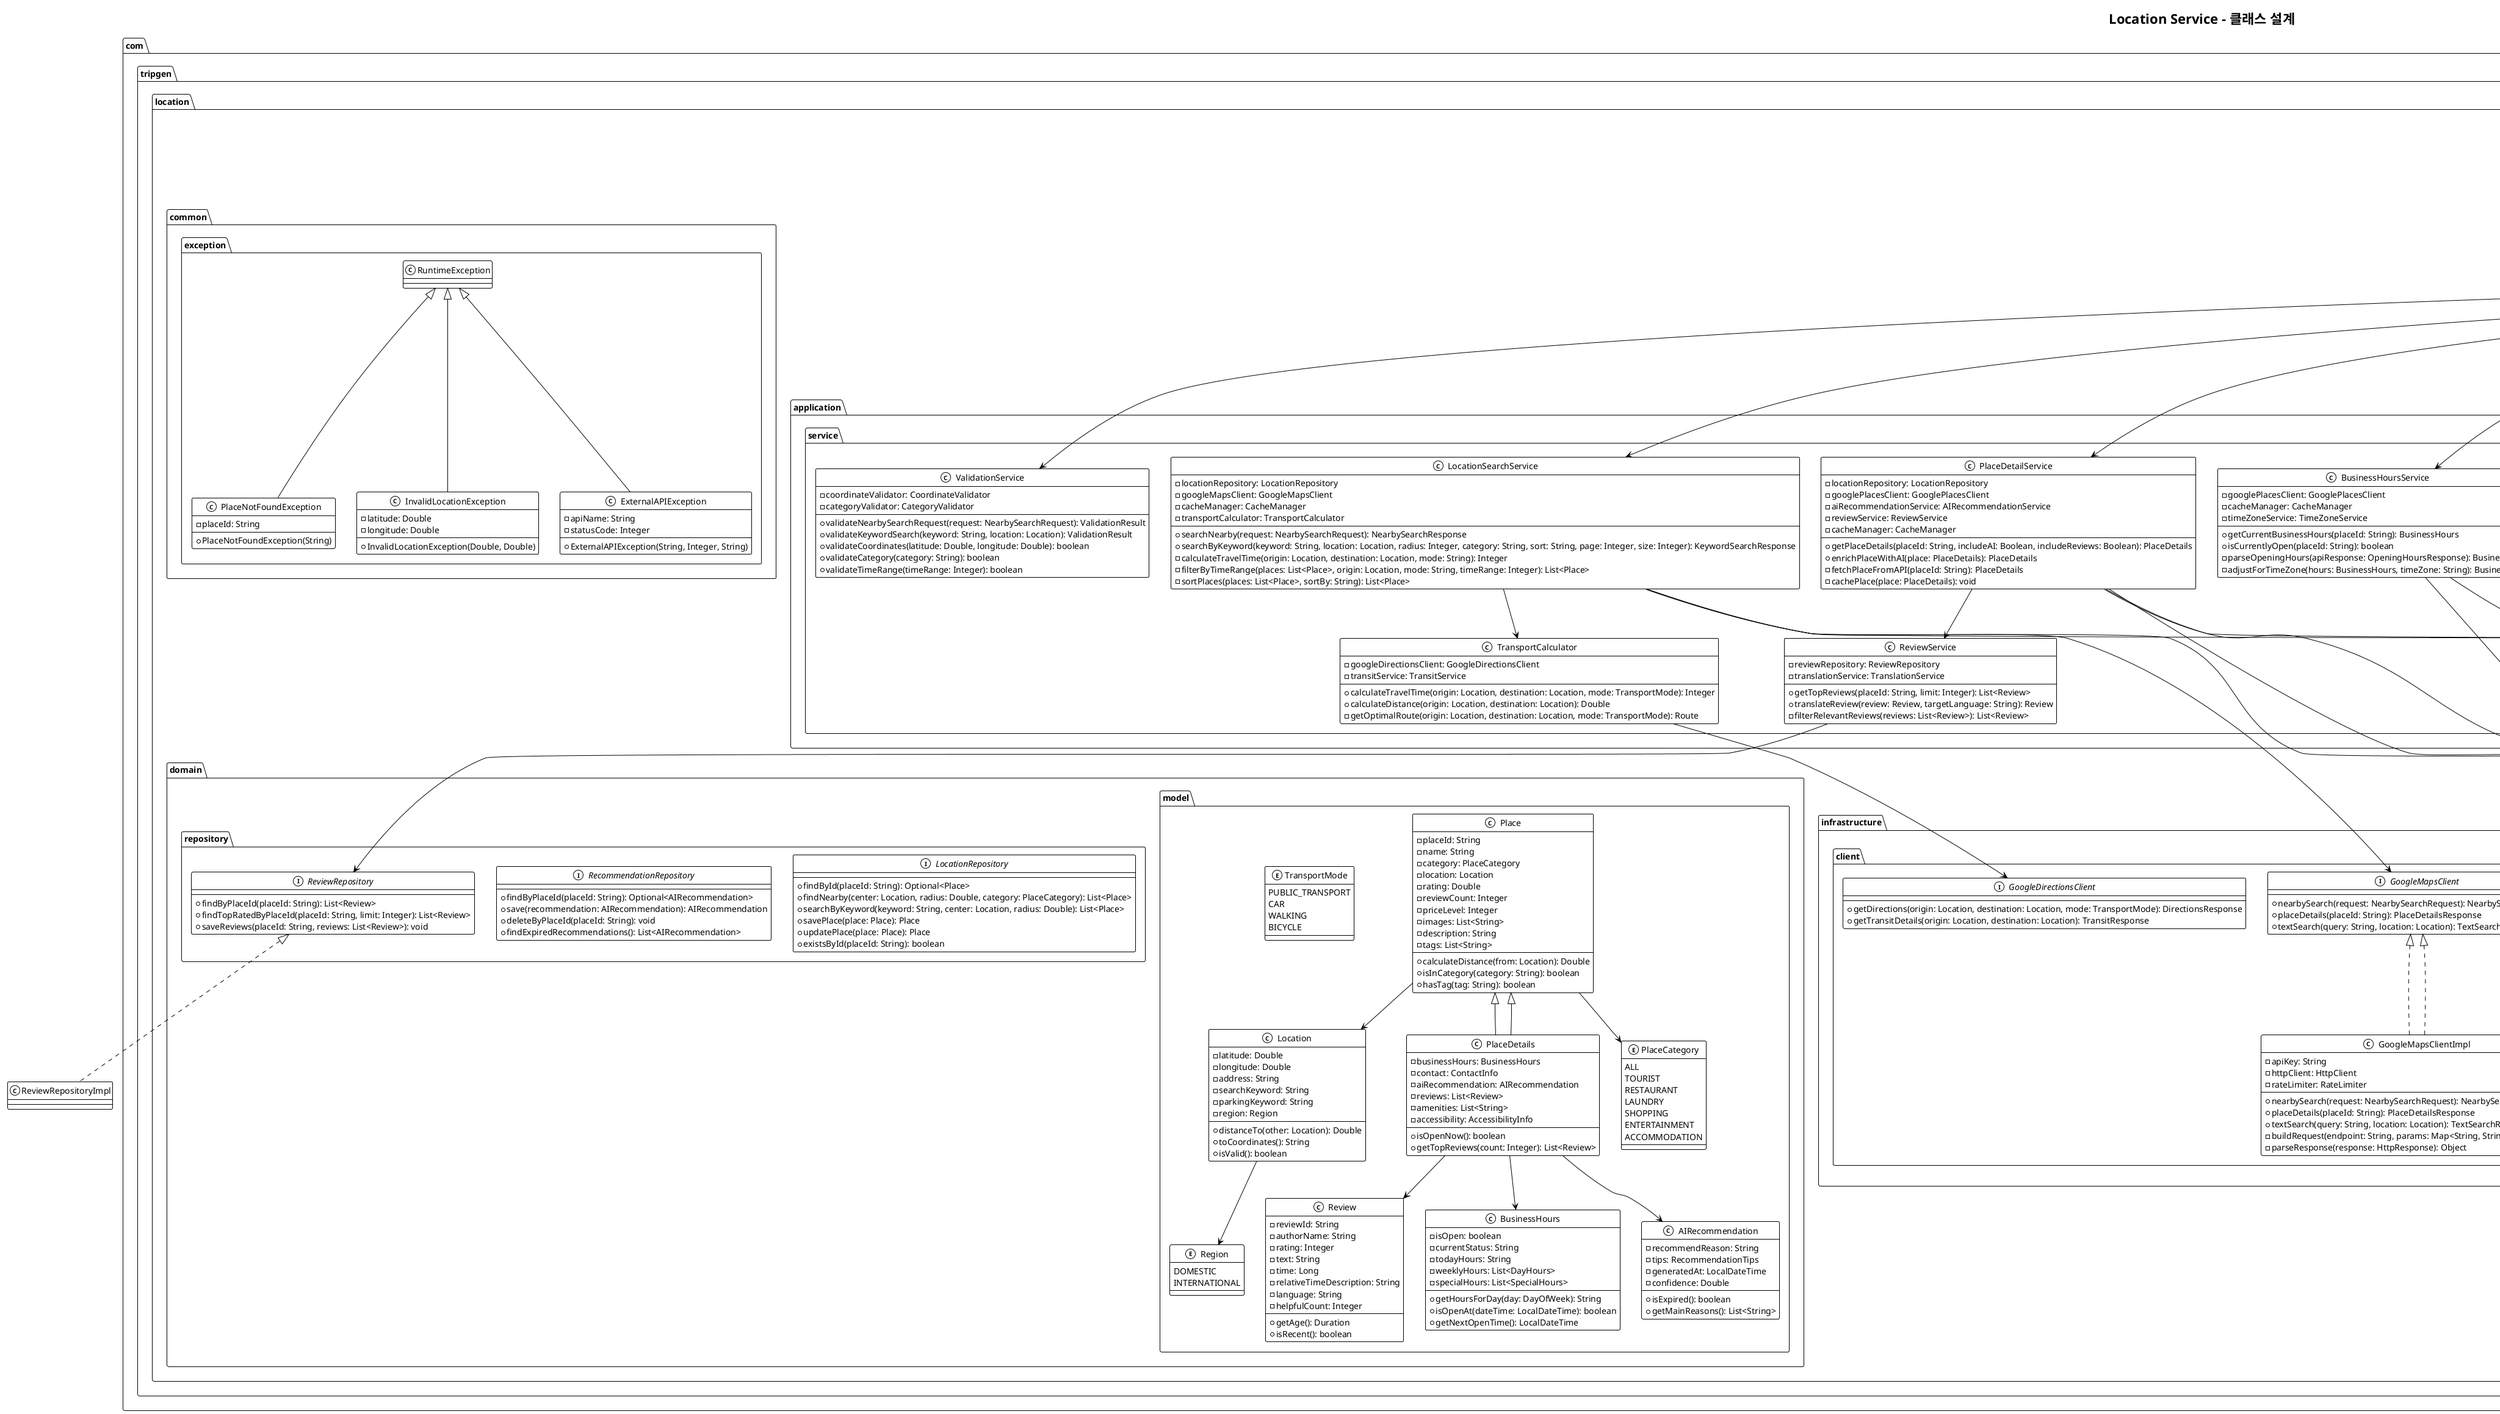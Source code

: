 @startuml
!theme mono

title Location Service - 클래스 설계

' 패키지 정의
package "com.tripgen.location.presentation.controller" {
    class LocationController {
        - locationSearchService: LocationSearchService
        - placeDetailService: PlaceDetailService
        - businessHoursService: BusinessHoursService
        - recommendationService: RecommendationService
        - validationService: ValidationService
        --
        + searchNearbyPlaces(NearbySearchRequest): ResponseEntity<NearbySearchResponse>
          (/search/nearby 주변 장소 검색)
        + searchByKeyword(keyword: String, latitude: Double, longitude: Double, radius: Integer, category: String, sort: String, page: Integer, size: Integer): ResponseEntity<KeywordSearchResponse>
          (/search/keyword 키워드 검색)
        + getPlaceDetails(placeId: String, includeAI: Boolean, includeReviews: Boolean): ResponseEntity<PlaceDetails>
          (/places/{placeId} 장소 상세정보 조회)
        + getPlaceRecommendations(placeId: String, tripId: String): ResponseEntity<Map<String, Object>>
          (/locations/{placeId}/recommendations 장소의 AI 추천정보 조회)
        + getBusinessHours(placeId: String): ResponseEntity<BusinessHours>
          (/places/{placeId}/business-hours 실시간 영업시간 조회)
    }
}

package "com.tripgen.location.application.service" {
    class LocationSearchService {
        - locationRepository: LocationRepository
        - googleMapsClient: GoogleMapsClient
        - cacheManager: CacheManager
        - transportCalculator: TransportCalculator
        --
        + searchNearby(request: NearbySearchRequest): NearbySearchResponse
        + searchByKeyword(keyword: String, location: Location, radius: Integer, category: String, sort: String, page: Integer, size: Integer): KeywordSearchResponse
        - calculateTravelTime(origin: Location, destination: Location, mode: String): Integer
        - filterByTimeRange(places: List<Place>, origin: Location, mode: String, timeRange: Integer): List<Place>
        - sortPlaces(places: List<Place>, sortBy: String): List<Place>
    }

    class PlaceDetailService {
        - locationRepository: LocationRepository
        - googlePlacesClient: GooglePlacesClient
        - aiRecommendationService: AIRecommendationService
        - reviewService: ReviewService
        - cacheManager: CacheManager
        --
        + getPlaceDetails(placeId: String, includeAI: Boolean, includeReviews: Boolean): PlaceDetails
        + enrichPlaceWithAI(place: PlaceDetails): PlaceDetails
        - fetchPlaceFromAPI(placeId: String): PlaceDetails
        - cachePlace(place: PlaceDetails): void
    }

    class BusinessHoursService {
        - googlePlacesClient: GooglePlacesClient
        - cacheManager: CacheManager
        - timeZoneService: TimeZoneService
        --
        + getCurrentBusinessHours(placeId: String): BusinessHours
        + isCurrentlyOpen(placeId: String): boolean
        - parseOpeningHours(apiResponse: OpeningHoursResponse): BusinessHours
        - adjustForTimeZone(hours: BusinessHours, timeZone: String): BusinessHours
    }

    class RecommendationService {
        - recommendationRepository: RecommendationRepository
        - aiServiceClient: AIServiceClient
        - userProfileService: UserProfileService
        - cacheManager: CacheManager
        - messageQueueService: MessageQueueService
        --
        + getRecommendations(placeId: String, tripId: String): Map<String, Object>
        + generateRecommendation(placeId: String, userProfile: UserProfile): void
        - checkCache(placeId: String): Optional<Recommendation>
        - requestAIGeneration(placeId: String, userProfile: UserProfile): String
        - pollRecommendationStatus(requestId: String): RecommendationStatus
    }

    class ValidationService {
        - coordinateValidator: CoordinateValidator
        - categoryValidator: CategoryValidator
        --
        + validateNearbySearchRequest(request: NearbySearchRequest): ValidationResult
        + validateKeywordSearch(keyword: String, location: Location): ValidationResult
        + validateCoordinates(latitude: Double, longitude: Double): boolean
        + validateCategory(category: String): boolean
        + validateTimeRange(timeRange: Integer): boolean
    }

    class TransportCalculator {
        - googleDirectionsClient: GoogleDirectionsClient
        - transitService: TransitService
        --
        + calculateTravelTime(origin: Location, destination: Location, mode: TransportMode): Integer
        + calculateDistance(origin: Location, destination: Location): Double
        - getOptimalRoute(origin: Location, destination: Location, mode: TransportMode): Route
    }

    class ReviewService {
        - reviewRepository: ReviewRepository
        - translationService: TranslationService
        --
        + getTopReviews(placeId: String, limit: Integer): List<Review>
        + translateReview(review: Review, targetLanguage: String): Review
        - filterRelevantReviews(reviews: List<Review>): List<Review>
    }
}

package "com.tripgen.location.domain.model" {
    class Place {
        - placeId: String
        - name: String
        - category: PlaceCategory
        - location: Location
        - rating: Double
        - reviewCount: Integer
        - priceLevel: Integer
        - images: List<String>
        - description: String
        - tags: List<String>
        --
        + calculateDistance(from: Location): Double
        + isInCategory(category: String): boolean
        + hasTag(tag: String): boolean
    }

    class Location {
        - latitude: Double
        - longitude: Double
        - address: String
        - searchKeyword: String
        - parkingKeyword: String
        - region: Region
        --
        + distanceTo(other: Location): Double
        + toCoordinates(): String
        + isValid(): boolean
    }

    class PlaceDetails extends Place {
        - businessHours: BusinessHours
        - contact: ContactInfo
        - aiRecommendation: AIRecommendation
        - reviews: List<Review>
        - amenities: List<String>
        - accessibility: AccessibilityInfo
        --
        + isOpenNow(): boolean
        + getTopReviews(count: Integer): List<Review>
    }

    class BusinessHours {
        - isOpen: boolean
        - currentStatus: String
        - todayHours: String
        - weeklyHours: List<DayHours>
        - specialHours: List<SpecialHours>
        --
        + getHoursForDay(day: DayOfWeek): String
        + isOpenAt(dateTime: LocalDateTime): boolean
        + getNextOpenTime(): LocalDateTime
    }

    class AIRecommendation {
        - recommendReason: String
        - tips: RecommendationTips
        - generatedAt: LocalDateTime
        - confidence: Double
        --
        + isExpired(): boolean
        + getMainReasons(): List<String>
    }

    class Review {
        - reviewId: String
        - authorName: String
        - rating: Integer
        - text: String
        - time: Long
        - relativeTimeDescription: String
        - language: String
        - helpfulCount: Integer
        --
        + getAge(): Duration
        + isRecent(): boolean
    }

    enum PlaceCategory {
        ALL
        TOURIST
        RESTAURANT
        LAUNDRY
        SHOPPING
        ENTERTAINMENT
        ACCOMMODATION
    }

    enum TransportMode {
        PUBLIC_TRANSPORT
        CAR
        WALKING
        BICYCLE
    }

    enum Region {
        DOMESTIC
        INTERNATIONAL
    }
}

package "com.tripgen.location.domain.repository" {
    interface LocationRepository {
        + findById(placeId: String): Optional<Place>
        + findNearby(center: Location, radius: Double, category: PlaceCategory): List<Place>
        + searchByKeyword(keyword: String, center: Location, radius: Double): List<Place>
        + savePlace(place: Place): Place
        + updatePlace(place: Place): Place
        + existsById(placeId: String): boolean
    }

    interface RecommendationRepository {
        + findByPlaceId(placeId: String): Optional<AIRecommendation>
        + save(recommendation: AIRecommendation): AIRecommendation
        + deleteByPlaceId(placeId: String): void
        + findExpiredRecommendations(): List<AIRecommendation>
    }

    interface ReviewRepository {
        + findByPlaceId(placeId: String): List<Review>
        + findTopRatedByPlaceId(placeId: String, limit: Integer): List<Review>
        + saveReviews(placeId: String, reviews: List<Review>): void
    }
}

package "com.tripgen.location.infrastructure.client" {
    interface GoogleMapsClient {
        + nearbySearch(request: NearbySearchRequest): NearbySearchResponse
        + placeDetails(placeId: String): PlaceDetailsResponse
        + textSearch(query: String, location: Location): TextSearchResponse
    }

    class GoogleMapsClientImpl implements GoogleMapsClient {
        - apiKey: String
        - httpClient: HttpClient
        - rateLimiter: RateLimiter
        --
        + nearbySearch(request: NearbySearchRequest): NearbySearchResponse
        + placeDetails(placeId: String): PlaceDetailsResponse
        + textSearch(query: String, location: Location): TextSearchResponse
        - buildRequest(endpoint: String, params: Map<String, String>): HttpRequest
        - parseResponse(response: HttpResponse): Object
    }

    interface GooglePlacesClient {
        + getPlaceDetails(placeId: String): PlaceDetailsResponse
        + getOpeningHours(placeId: String): OpeningHoursResponse
        + getPhotos(photoReference: String): byte[]
    }

    interface GoogleDirectionsClient {
        + getDirections(origin: Location, destination: Location, mode: TransportMode): DirectionsResponse
        + getTransitDetails(origin: Location, destination: Location): TransitResponse
    }

    interface AIServiceClient {
        + requestRecommendation(placeId: String, context: RecommendationContext): String
        + getRecommendationStatus(requestId: String): RecommendationStatus
        + getRecommendation(requestId: String): AIRecommendation
    }
}

package "com.tripgen.location.infrastructure.persistence" {
    class LocationRepositoryImpl implements LocationRepository {
        - mongoTemplate: MongoTemplate
        - locationMapper: LocationMapper
        --
        + findById(placeId: String): Optional<Place>
        + findNearby(center: Location, radius: Double, category: PlaceCategory): List<Place>
        + searchByKeyword(keyword: String, center: Location, radius: Double): List<Place>
        + savePlace(place: Place): Place
        + updatePlace(place: Place): Place
        + existsById(placeId: String): boolean
        - createGeoQuery(center: Location, radius: Double): Query
    }

    class RecommendationRepositoryImpl implements RecommendationRepository {
        - mongoTemplate: MongoTemplate
        --
        + findByPlaceId(placeId: String): Optional<AIRecommendation>
        + save(recommendation: AIRecommendation): AIRecommendation
        + deleteByPlaceId(placeId: String): void
        + findExpiredRecommendations(): List<AIRecommendation>
    }
}

package "com.tripgen.location.infrastructure.cache" {
    interface CacheManager {
        + get(key: String): Optional<Object>
        + put(key: String, value: Object, ttl: Long): void
        + evict(key: String): void
        + exists(key: String): boolean
    }

    class RedisCacheManager implements CacheManager {
        - redisTemplate: RedisTemplate
        - defaultTTL: Long = 3600
        --
        + get(key: String): Optional<Object>
        + put(key: String, value: Object, ttl: Long): void
        + evict(key: String): void
        + exists(key: String): boolean
        - generateKey(prefix: String, id: String): String
    }
}

package "com.tripgen.location.presentation.dto.request" {
    class NearbySearchRequest {
        - origin: Location
        - transportMode: String
        - timeRange: Integer
        - category: String
        - sort: String
        - page: Integer
        - size: Integer
    }
}

package "com.tripgen.location.presentation.dto.response" {
    class NearbySearchResponse {
        - totalCount: Integer
        - page: Integer
        - size: Integer
        - hasNext: Boolean
        - places: List<PlaceCard>
    }

    class KeywordSearchResponse {
        - keyword: String
        - totalCount: Integer
        - page: Integer
        - size: Integer
        - hasNext: Boolean
        - places: List<PlaceCard>
    }

    class PlaceCard {
        - placeId: String
        - name: String
        - category: String
        - rating: Double
        - reviewCount: Integer
        - address: String
        - distance: Integer
        - travelTime: Integer
        - imageUrl: String
    }
}

package "com.tripgen.location.common.exception" {
    class PlaceNotFoundException extends RuntimeException {
        - placeId: String
        --
        + PlaceNotFoundException(String)
    }

    class InvalidLocationException extends RuntimeException {
        - latitude: Double
        - longitude: Double
        --
        + InvalidLocationException(Double, Double)
    }

    class ExternalAPIException extends RuntimeException {
        - apiName: String
        - statusCode: Integer
        --
        + ExternalAPIException(String, Integer, String)
    }
}

' 관계 정의
LocationController --> LocationSearchService
LocationController --> PlaceDetailService
LocationController --> BusinessHoursService
LocationController --> RecommendationService
LocationController --> ValidationService

LocationSearchService --> LocationRepository
LocationSearchService --> GoogleMapsClient
LocationSearchService --> CacheManager
LocationSearchService --> TransportCalculator

PlaceDetailService --> LocationRepository
PlaceDetailService --> GooglePlacesClient
PlaceDetailService --> ReviewService
PlaceDetailService --> CacheManager

BusinessHoursService --> GooglePlacesClient
BusinessHoursService --> CacheManager

RecommendationService --> RecommendationRepository
RecommendationService --> AIServiceClient
RecommendationService --> CacheManager

TransportCalculator --> GoogleDirectionsClient

ReviewService --> ReviewRepository

Place --> Location
Place --> PlaceCategory

PlaceDetails --|> Place
PlaceDetails --> BusinessHours
PlaceDetails --> AIRecommendation
PlaceDetails --> Review

Location --> Region

LocationRepository <|.. LocationRepositoryImpl
RecommendationRepository <|.. RecommendationRepositoryImpl
ReviewRepository <|.. ReviewRepositoryImpl

GoogleMapsClient <|.. GoogleMapsClientImpl

CacheManager <|.. RedisCacheManager

@enduml